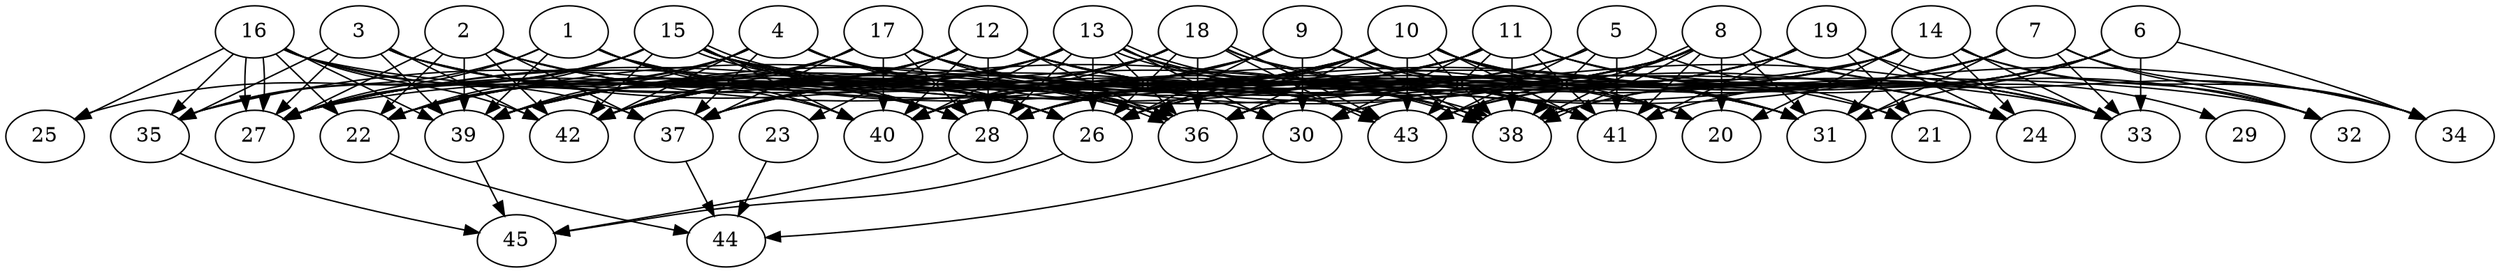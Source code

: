 // DAG automatically generated by daggen at Tue Aug  6 16:31:44 2019
// ./daggen --dot -n 45 --ccr 0.5 --fat 0.8 --regular 0.5 --density 0.7 --mindata 5242880 --maxdata 52428800 
digraph G {
  1 [size="100089856", alpha="0.02", expect_size="50044928"] 
  1 -> 27 [size ="50044928"]
  1 -> 28 [size ="50044928"]
  1 -> 31 [size ="50044928"]
  1 -> 35 [size ="50044928"]
  1 -> 39 [size ="50044928"]
  1 -> 40 [size ="50044928"]
  1 -> 43 [size ="50044928"]
  2 [size="45301760", alpha="0.19", expect_size="22650880"] 
  2 -> 20 [size ="22650880"]
  2 -> 22 [size ="22650880"]
  2 -> 26 [size ="22650880"]
  2 -> 27 [size ="22650880"]
  2 -> 36 [size ="22650880"]
  2 -> 37 [size ="22650880"]
  2 -> 39 [size ="22650880"]
  2 -> 42 [size ="22650880"]
  3 [size="37840896", alpha="0.15", expect_size="18920448"] 
  3 -> 26 [size ="18920448"]
  3 -> 27 [size ="18920448"]
  3 -> 30 [size ="18920448"]
  3 -> 35 [size ="18920448"]
  3 -> 38 [size ="18920448"]
  3 -> 39 [size ="18920448"]
  3 -> 40 [size ="18920448"]
  3 -> 42 [size ="18920448"]
  4 [size="75593728", alpha="0.13", expect_size="37796864"] 
  4 -> 22 [size ="37796864"]
  4 -> 26 [size ="37796864"]
  4 -> 27 [size ="37796864"]
  4 -> 33 [size ="37796864"]
  4 -> 36 [size ="37796864"]
  4 -> 37 [size ="37796864"]
  4 -> 38 [size ="37796864"]
  4 -> 39 [size ="37796864"]
  4 -> 42 [size ="37796864"]
  4 -> 43 [size ="37796864"]
  5 [size="69103616", alpha="0.07", expect_size="34551808"] 
  5 -> 21 [size ="34551808"]
  5 -> 28 [size ="34551808"]
  5 -> 38 [size ="34551808"]
  5 -> 41 [size ="34551808"]
  5 -> 42 [size ="34551808"]
  5 -> 43 [size ="34551808"]
  6 [size="41787392", alpha="0.03", expect_size="20893696"] 
  6 -> 31 [size ="20893696"]
  6 -> 33 [size ="20893696"]
  6 -> 34 [size ="20893696"]
  6 -> 36 [size ="20893696"]
  6 -> 38 [size ="20893696"]
  6 -> 41 [size ="20893696"]
  6 -> 43 [size ="20893696"]
  7 [size="82653184", alpha="0.07", expect_size="41326592"] 
  7 -> 26 [size ="41326592"]
  7 -> 30 [size ="41326592"]
  7 -> 31 [size ="41326592"]
  7 -> 32 [size ="41326592"]
  7 -> 33 [size ="41326592"]
  7 -> 34 [size ="41326592"]
  7 -> 36 [size ="41326592"]
  7 -> 37 [size ="41326592"]
  7 -> 38 [size ="41326592"]
  8 [size="27461632", alpha="0.18", expect_size="13730816"] 
  8 -> 20 [size ="13730816"]
  8 -> 22 [size ="13730816"]
  8 -> 26 [size ="13730816"]
  8 -> 29 [size ="13730816"]
  8 -> 31 [size ="13730816"]
  8 -> 34 [size ="13730816"]
  8 -> 37 [size ="13730816"]
  8 -> 38 [size ="13730816"]
  8 -> 38 [size ="13730816"]
  8 -> 39 [size ="13730816"]
  8 -> 40 [size ="13730816"]
  8 -> 41 [size ="13730816"]
  8 -> 43 [size ="13730816"]
  9 [size="84826112", alpha="0.15", expect_size="42413056"] 
  9 -> 20 [size ="42413056"]
  9 -> 26 [size ="42413056"]
  9 -> 30 [size ="42413056"]
  9 -> 31 [size ="42413056"]
  9 -> 35 [size ="42413056"]
  9 -> 38 [size ="42413056"]
  9 -> 40 [size ="42413056"]
  9 -> 41 [size ="42413056"]
  9 -> 42 [size ="42413056"]
  10 [size="50270208", alpha="0.08", expect_size="25135104"] 
  10 -> 20 [size ="25135104"]
  10 -> 24 [size ="25135104"]
  10 -> 26 [size ="25135104"]
  10 -> 27 [size ="25135104"]
  10 -> 28 [size ="25135104"]
  10 -> 31 [size ="25135104"]
  10 -> 33 [size ="25135104"]
  10 -> 36 [size ="25135104"]
  10 -> 38 [size ="25135104"]
  10 -> 39 [size ="25135104"]
  10 -> 40 [size ="25135104"]
  10 -> 41 [size ="25135104"]
  10 -> 42 [size ="25135104"]
  10 -> 43 [size ="25135104"]
  11 [size="64569344", alpha="0.16", expect_size="32284672"] 
  11 -> 24 [size ="32284672"]
  11 -> 27 [size ="32284672"]
  11 -> 28 [size ="32284672"]
  11 -> 30 [size ="32284672"]
  11 -> 32 [size ="32284672"]
  11 -> 33 [size ="32284672"]
  11 -> 38 [size ="32284672"]
  11 -> 39 [size ="32284672"]
  11 -> 40 [size ="32284672"]
  11 -> 41 [size ="32284672"]
  11 -> 42 [size ="32284672"]
  11 -> 43 [size ="32284672"]
  12 [size="75335680", alpha="0.09", expect_size="37667840"] 
  12 -> 21 [size ="37667840"]
  12 -> 22 [size ="37667840"]
  12 -> 23 [size ="37667840"]
  12 -> 24 [size ="37667840"]
  12 -> 27 [size ="37667840"]
  12 -> 28 [size ="37667840"]
  12 -> 36 [size ="37667840"]
  12 -> 38 [size ="37667840"]
  12 -> 39 [size ="37667840"]
  12 -> 40 [size ="37667840"]
  12 -> 41 [size ="37667840"]
  12 -> 42 [size ="37667840"]
  13 [size="69148672", alpha="0.15", expect_size="34574336"] 
  13 -> 26 [size ="34574336"]
  13 -> 27 [size ="34574336"]
  13 -> 28 [size ="34574336"]
  13 -> 30 [size ="34574336"]
  13 -> 36 [size ="34574336"]
  13 -> 37 [size ="34574336"]
  13 -> 38 [size ="34574336"]
  13 -> 38 [size ="34574336"]
  13 -> 39 [size ="34574336"]
  13 -> 40 [size ="34574336"]
  13 -> 41 [size ="34574336"]
  13 -> 42 [size ="34574336"]
  13 -> 43 [size ="34574336"]
  14 [size="46383104", alpha="0.18", expect_size="23191552"] 
  14 -> 20 [size ="23191552"]
  14 -> 24 [size ="23191552"]
  14 -> 26 [size ="23191552"]
  14 -> 27 [size ="23191552"]
  14 -> 28 [size ="23191552"]
  14 -> 31 [size ="23191552"]
  14 -> 32 [size ="23191552"]
  14 -> 33 [size ="23191552"]
  14 -> 34 [size ="23191552"]
  14 -> 36 [size ="23191552"]
  14 -> 43 [size ="23191552"]
  15 [size="13281280", alpha="0.19", expect_size="6640640"] 
  15 -> 22 [size ="6640640"]
  15 -> 25 [size ="6640640"]
  15 -> 26 [size ="6640640"]
  15 -> 27 [size ="6640640"]
  15 -> 28 [size ="6640640"]
  15 -> 31 [size ="6640640"]
  15 -> 32 [size ="6640640"]
  15 -> 35 [size ="6640640"]
  15 -> 36 [size ="6640640"]
  15 -> 36 [size ="6640640"]
  15 -> 40 [size ="6640640"]
  15 -> 42 [size ="6640640"]
  15 -> 43 [size ="6640640"]
  16 [size="44036096", alpha="0.09", expect_size="22018048"] 
  16 -> 22 [size ="22018048"]
  16 -> 25 [size ="22018048"]
  16 -> 27 [size ="22018048"]
  16 -> 27 [size ="22018048"]
  16 -> 28 [size ="22018048"]
  16 -> 33 [size ="22018048"]
  16 -> 35 [size ="22018048"]
  16 -> 37 [size ="22018048"]
  16 -> 39 [size ="22018048"]
  16 -> 42 [size ="22018048"]
  17 [size="59072512", alpha="0.12", expect_size="29536256"] 
  17 -> 22 [size ="29536256"]
  17 -> 28 [size ="29536256"]
  17 -> 31 [size ="29536256"]
  17 -> 36 [size ="29536256"]
  17 -> 37 [size ="29536256"]
  17 -> 39 [size ="29536256"]
  17 -> 40 [size ="29536256"]
  17 -> 41 [size ="29536256"]
  17 -> 42 [size ="29536256"]
  17 -> 43 [size ="29536256"]
  18 [size="93544448", alpha="0.17", expect_size="46772224"] 
  18 -> 22 [size ="46772224"]
  18 -> 26 [size ="46772224"]
  18 -> 34 [size ="46772224"]
  18 -> 36 [size ="46772224"]
  18 -> 37 [size ="46772224"]
  18 -> 39 [size ="46772224"]
  18 -> 40 [size ="46772224"]
  18 -> 41 [size ="46772224"]
  18 -> 43 [size ="46772224"]
  18 -> 43 [size ="46772224"]
  19 [size="85381120", alpha="0.01", expect_size="42690560"] 
  19 -> 21 [size ="42690560"]
  19 -> 24 [size ="42690560"]
  19 -> 26 [size ="42690560"]
  19 -> 28 [size ="42690560"]
  19 -> 33 [size ="42690560"]
  19 -> 36 [size ="42690560"]
  19 -> 40 [size ="42690560"]
  19 -> 41 [size ="42690560"]
  20 [size="62855168", alpha="0.14", expect_size="31427584"] 
  21 [size="101935104", alpha="0.05", expect_size="50967552"] 
  22 [size="84666368", alpha="0.04", expect_size="42333184"] 
  22 -> 44 [size ="42333184"]
  23 [size="31997952", alpha="0.09", expect_size="15998976"] 
  23 -> 44 [size ="15998976"]
  24 [size="102473728", alpha="0.07", expect_size="51236864"] 
  25 [size="91367424", alpha="0.18", expect_size="45683712"] 
  26 [size="86747136", alpha="0.15", expect_size="43373568"] 
  26 -> 45 [size ="43373568"]
  27 [size="33751040", alpha="0.08", expect_size="16875520"] 
  28 [size="92540928", alpha="0.04", expect_size="46270464"] 
  28 -> 45 [size ="46270464"]
  29 [size="79316992", alpha="0.17", expect_size="39658496"] 
  30 [size="84523008", alpha="0.17", expect_size="42261504"] 
  30 -> 44 [size ="42261504"]
  31 [size="54210560", alpha="0.09", expect_size="27105280"] 
  32 [size="77985792", alpha="0.15", expect_size="38992896"] 
  33 [size="96288768", alpha="0.13", expect_size="48144384"] 
  34 [size="42106880", alpha="0.19", expect_size="21053440"] 
  35 [size="74919936", alpha="0.05", expect_size="37459968"] 
  35 -> 45 [size ="37459968"]
  36 [size="64606208", alpha="0.19", expect_size="32303104"] 
  37 [size="42465280", alpha="0.03", expect_size="21232640"] 
  37 -> 44 [size ="21232640"]
  38 [size="80666624", alpha="0.04", expect_size="40333312"] 
  39 [size="101814272", alpha="0.02", expect_size="50907136"] 
  39 -> 45 [size ="50907136"]
  40 [size="85878784", alpha="0.10", expect_size="42939392"] 
  41 [size="72646656", alpha="0.18", expect_size="36323328"] 
  42 [size="21827584", alpha="0.01", expect_size="10913792"] 
  43 [size="92645376", alpha="0.09", expect_size="46322688"] 
  44 [size="60649472", alpha="0.17", expect_size="30324736"] 
  45 [size="56109056", alpha="0.01", expect_size="28054528"] 
}
